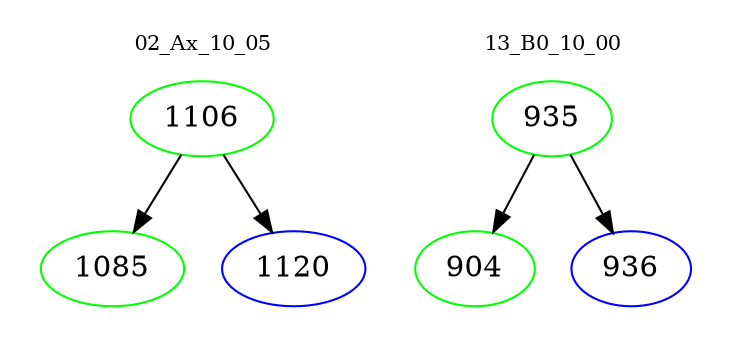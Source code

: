 digraph{
subgraph cluster_0 {
color = white
label = "02_Ax_10_05";
fontsize=10;
T0_1106 [label="1106", color="green"]
T0_1106 -> T0_1085 [color="black"]
T0_1085 [label="1085", color="green"]
T0_1106 -> T0_1120 [color="black"]
T0_1120 [label="1120", color="blue"]
}
subgraph cluster_1 {
color = white
label = "13_B0_10_00";
fontsize=10;
T1_935 [label="935", color="green"]
T1_935 -> T1_904 [color="black"]
T1_904 [label="904", color="green"]
T1_935 -> T1_936 [color="black"]
T1_936 [label="936", color="blue"]
}
}
